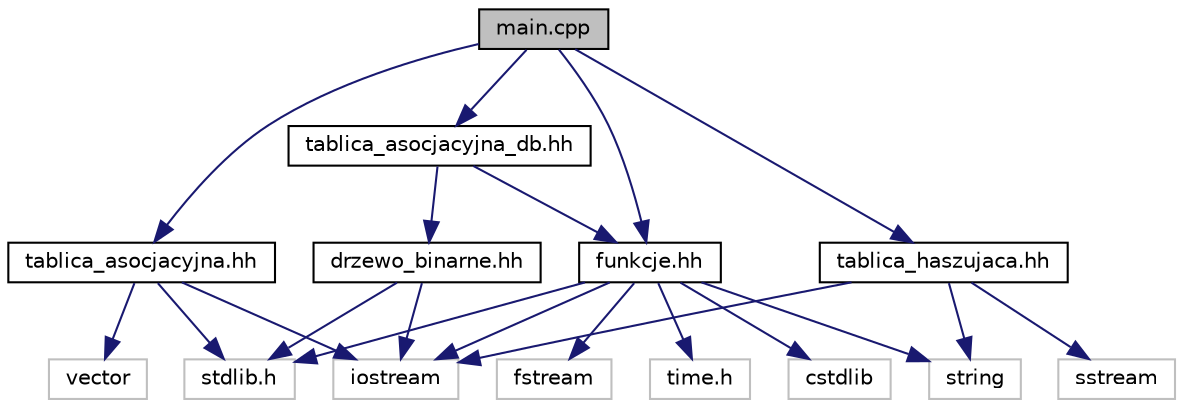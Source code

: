 digraph G
{
  edge [fontname="Helvetica",fontsize="10",labelfontname="Helvetica",labelfontsize="10"];
  node [fontname="Helvetica",fontsize="10",shape=record];
  Node1 [label="main.cpp",height=0.2,width=0.4,color="black", fillcolor="grey75", style="filled" fontcolor="black"];
  Node1 -> Node2 [color="midnightblue",fontsize="10",style="solid"];
  Node2 [label="tablica_asocjacyjna.hh",height=0.2,width=0.4,color="black", fillcolor="white", style="filled",URL="$tablica__asocjacyjna_8hh.html",tooltip="Zawiera definicję klasy TablicaAsocjacyjna, jej metod oraz instrukcje załączenia poszczególnych bibli..."];
  Node2 -> Node3 [color="midnightblue",fontsize="10",style="solid"];
  Node3 [label="iostream",height=0.2,width=0.4,color="grey75", fillcolor="white", style="filled"];
  Node2 -> Node4 [color="midnightblue",fontsize="10",style="solid"];
  Node4 [label="vector",height=0.2,width=0.4,color="grey75", fillcolor="white", style="filled"];
  Node2 -> Node5 [color="midnightblue",fontsize="10",style="solid"];
  Node5 [label="stdlib.h",height=0.2,width=0.4,color="grey75", fillcolor="white", style="filled"];
  Node1 -> Node6 [color="midnightblue",fontsize="10",style="solid"];
  Node6 [label="tablica_asocjacyjna_db.hh",height=0.2,width=0.4,color="black", fillcolor="white", style="filled",URL="$tablica__asocjacyjna__db_8hh.html"];
  Node6 -> Node7 [color="midnightblue",fontsize="10",style="solid"];
  Node7 [label="funkcje.hh",height=0.2,width=0.4,color="black", fillcolor="white", style="filled",URL="$funkcje_8hh.html",tooltip="Zawiera deklaracje funkcji oraz instrukcje zalaczenia bibliotek."];
  Node7 -> Node3 [color="midnightblue",fontsize="10",style="solid"];
  Node7 -> Node8 [color="midnightblue",fontsize="10",style="solid"];
  Node8 [label="fstream",height=0.2,width=0.4,color="grey75", fillcolor="white", style="filled"];
  Node7 -> Node9 [color="midnightblue",fontsize="10",style="solid"];
  Node9 [label="string",height=0.2,width=0.4,color="grey75", fillcolor="white", style="filled"];
  Node7 -> Node5 [color="midnightblue",fontsize="10",style="solid"];
  Node7 -> Node10 [color="midnightblue",fontsize="10",style="solid"];
  Node10 [label="time.h",height=0.2,width=0.4,color="grey75", fillcolor="white", style="filled"];
  Node7 -> Node11 [color="midnightblue",fontsize="10",style="solid"];
  Node11 [label="cstdlib",height=0.2,width=0.4,color="grey75", fillcolor="white", style="filled"];
  Node6 -> Node12 [color="midnightblue",fontsize="10",style="solid"];
  Node12 [label="drzewo_binarne.hh",height=0.2,width=0.4,color="black", fillcolor="white", style="filled",URL="$drzewo__binarne_8hh.html",tooltip="Zawiera definicje klasy Drzewo_binarne, jej metody oraz polecenia załączenia niezbędnych bibliotek..."];
  Node12 -> Node3 [color="midnightblue",fontsize="10",style="solid"];
  Node12 -> Node5 [color="midnightblue",fontsize="10",style="solid"];
  Node1 -> Node13 [color="midnightblue",fontsize="10",style="solid"];
  Node13 [label="tablica_haszujaca.hh",height=0.2,width=0.4,color="black", fillcolor="white", style="filled",URL="$tablica__haszujaca_8hh.html",tooltip="Zawiera definicje klase Tablica_haszujaca oraz Element, ich metod oraz instrukcje załączenia poszczeg..."];
  Node13 -> Node3 [color="midnightblue",fontsize="10",style="solid"];
  Node13 -> Node9 [color="midnightblue",fontsize="10",style="solid"];
  Node13 -> Node14 [color="midnightblue",fontsize="10",style="solid"];
  Node14 [label="sstream",height=0.2,width=0.4,color="grey75", fillcolor="white", style="filled"];
  Node1 -> Node7 [color="midnightblue",fontsize="10",style="solid"];
}
